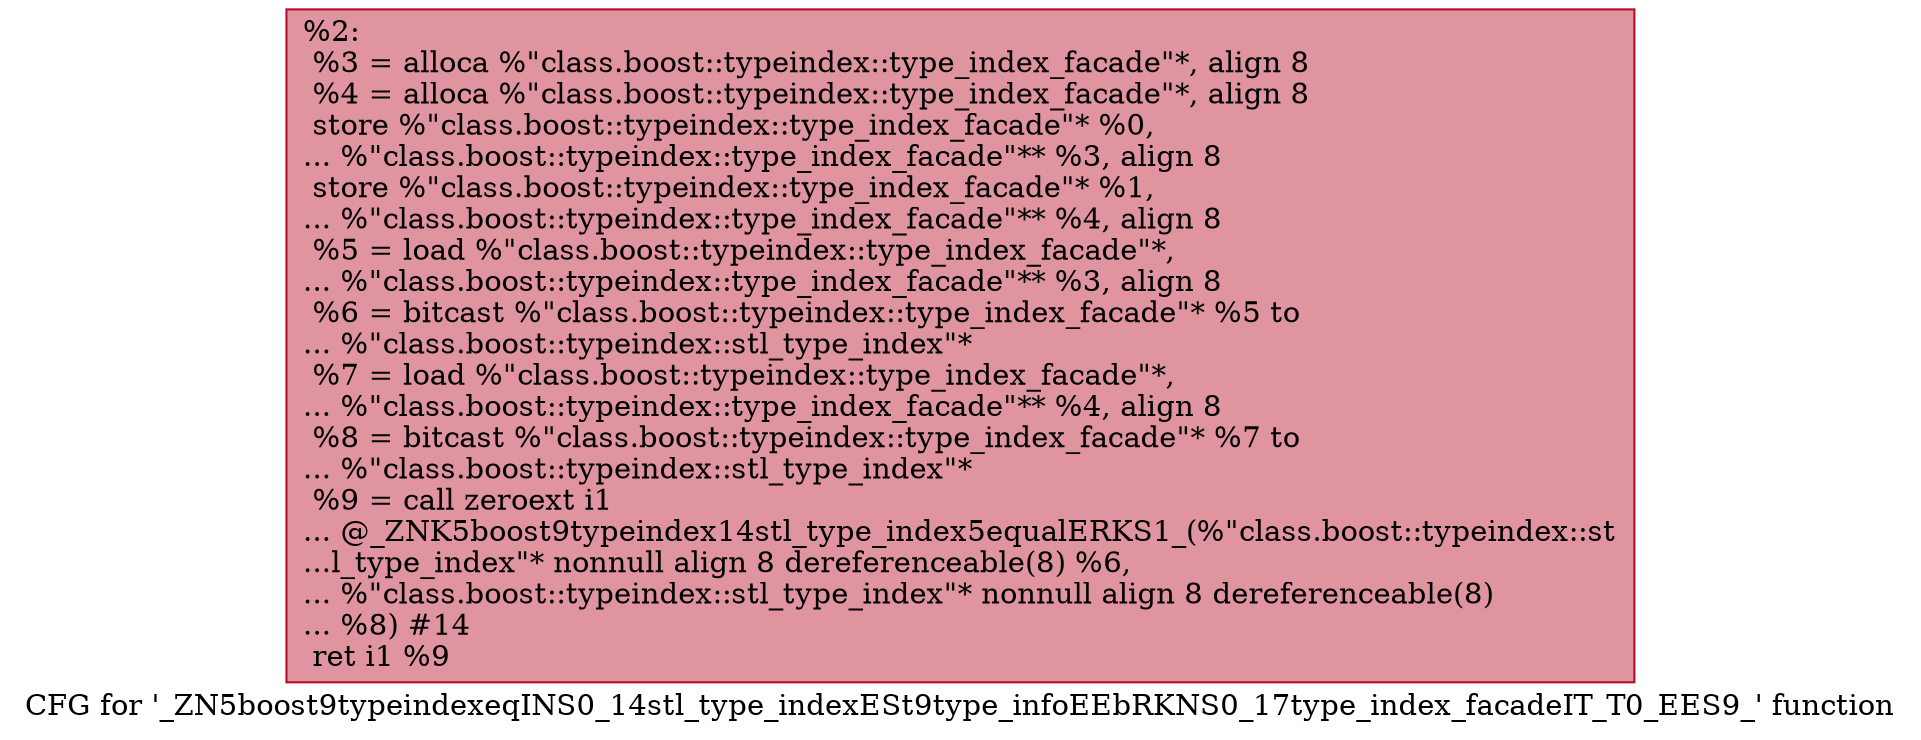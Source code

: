 digraph "CFG for '_ZN5boost9typeindexeqINS0_14stl_type_indexESt9type_infoEEbRKNS0_17type_index_facadeIT_T0_EES9_' function" {
	label="CFG for '_ZN5boost9typeindexeqINS0_14stl_type_indexESt9type_infoEEbRKNS0_17type_index_facadeIT_T0_EES9_' function";

	Node0x55aa9bb830a0 [shape=record,color="#b70d28ff", style=filled, fillcolor="#b70d2870",label="{%2:\l  %3 = alloca %\"class.boost::typeindex::type_index_facade\"*, align 8\l  %4 = alloca %\"class.boost::typeindex::type_index_facade\"*, align 8\l  store %\"class.boost::typeindex::type_index_facade\"* %0,\l... %\"class.boost::typeindex::type_index_facade\"** %3, align 8\l  store %\"class.boost::typeindex::type_index_facade\"* %1,\l... %\"class.boost::typeindex::type_index_facade\"** %4, align 8\l  %5 = load %\"class.boost::typeindex::type_index_facade\"*,\l... %\"class.boost::typeindex::type_index_facade\"** %3, align 8\l  %6 = bitcast %\"class.boost::typeindex::type_index_facade\"* %5 to\l... %\"class.boost::typeindex::stl_type_index\"*\l  %7 = load %\"class.boost::typeindex::type_index_facade\"*,\l... %\"class.boost::typeindex::type_index_facade\"** %4, align 8\l  %8 = bitcast %\"class.boost::typeindex::type_index_facade\"* %7 to\l... %\"class.boost::typeindex::stl_type_index\"*\l  %9 = call zeroext i1\l... @_ZNK5boost9typeindex14stl_type_index5equalERKS1_(%\"class.boost::typeindex::st\l...l_type_index\"* nonnull align 8 dereferenceable(8) %6,\l... %\"class.boost::typeindex::stl_type_index\"* nonnull align 8 dereferenceable(8)\l... %8) #14\l  ret i1 %9\l}"];
}
